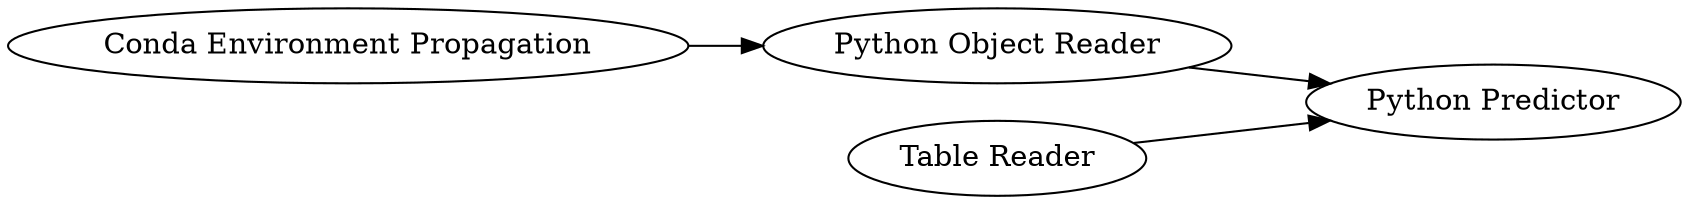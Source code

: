 digraph {
	260 -> 7
	262 -> 258
	7 -> 258
	260 [label="Conda Environment Propagation"]
	7 [label="Python Object Reader"]
	258 [label="Python Predictor"]
	262 [label="Table Reader"]
	rankdir=LR
}
